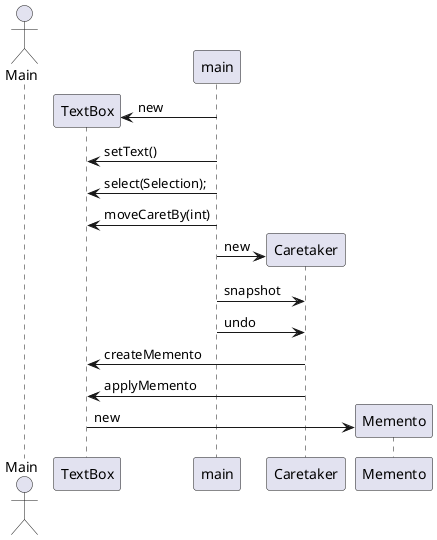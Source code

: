 @startuml
actor Main

create TextBox
main -> TextBox :new
main -> TextBox :setText()
main -> TextBox :select(Selection);
main -> TextBox :moveCaretBy(int)

create Caretaker
main -> Caretaker :new
main -> Caretaker :snapshot
main -> Caretaker :undo


Caretaker -> TextBox :createMemento
Caretaker -> TextBox :applyMemento


create Memento
TextBox -> Memento :new


@enduml